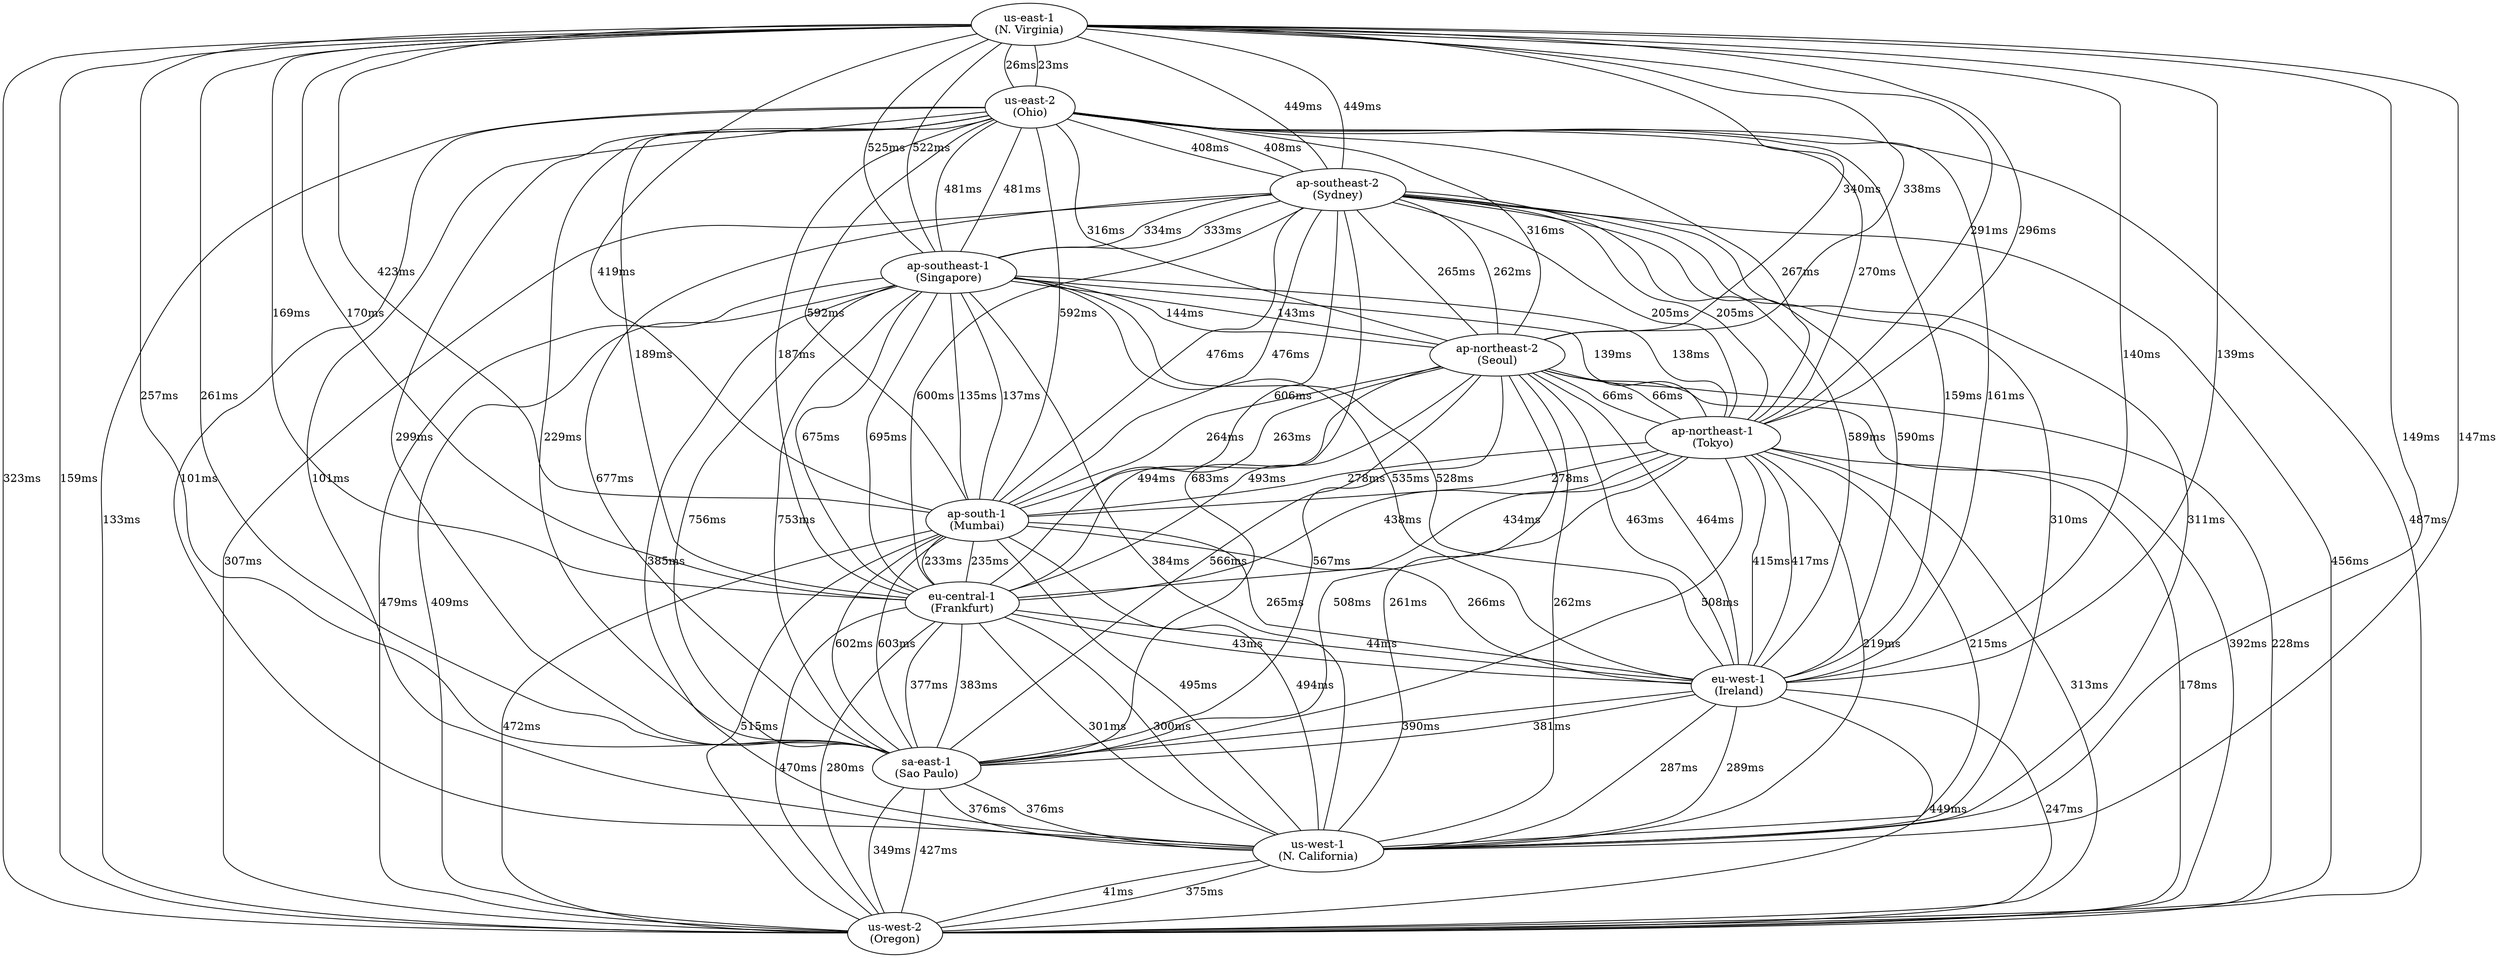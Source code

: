 graph "Inter-Region Latency" {
	overlap=scale
	splines=true
	"us-east-1\n(N. Virginia)"
	"us-east-1\n(N. Virginia)" -- "us-east-2\n(Ohio)" [label="26ms" len=0.001433740927503191]
	"us-east-1\n(N. Virginia)" -- "us-west-2\n(Oregon)" [label="323ms" len=0.022915153700407052]
	"us-east-1\n(N. Virginia)" -- "us-west-1\n(N. California)" [label="149ms" len=0.009783739826973866]
	"us-east-1\n(N. Virginia)" -- "sa-east-1\n(Sao Paulo)" [label="257ms" len=0.017820768791883546]
	"us-east-1\n(N. Virginia)" -- "eu-west-1\n(Ireland)" [label="140ms" len=0.009135679165437878]
	"us-east-1\n(N. Virginia)" -- "eu-central-1\n(Frankfurt)" [label="169ms" len=0.011237646722544759]
	"us-east-1\n(N. Virginia)" -- "ap-south-1\n(Mumbai)" [label="423ms" len=0.03083006242653346]
	"us-east-1\n(N. Virginia)" -- "ap-northeast-1\n(Tokyo)" [label="291ms" len=0.02043065489143811]
	"us-east-1\n(N. Virginia)" -- "ap-northeast-2\n(Seoul)" [label="340ms" len=0.024245257934768435]
	"us-east-1\n(N. Virginia)" -- "ap-southeast-1\n(Singapore)" [label="522ms" len=0.03885416259899361]
	"us-east-1\n(N. Virginia)" -- "ap-southeast-2\n(Sydney)" [label="449ms" len=0.032920845084231785]
	"us-east-2\n(Ohio)"
	"us-east-2\n(Ohio)" -- "us-east-1\n(N. Virginia)" [label="23ms" len=0.0012528544492192133]
	"us-east-2\n(Ohio)" -- "us-west-2\n(Oregon)" [label="487ms" len=0.03599828884341943]
	"us-east-2\n(Ohio)" -- "us-west-1\n(N. California)" [label="101ms" len=0.006379013351732399]
	"us-east-2\n(Ohio)" -- "sa-east-1\n(Sao Paulo)" [label="299ms" len=0.02104933147124035]
	"us-east-2\n(Ohio)" -- "eu-west-1\n(Ireland)" [label="159ms" len=0.010508405831286675]
	"us-east-2\n(Ohio)" -- "eu-central-1\n(Frankfurt)" [label="189ms" len=0.012708900647450526]
	"us-east-2\n(Ohio)" -- "ap-south-1\n(Mumbai)" [label="592ms" len=0.04462249786076243]
	"us-east-2\n(Ohio)" -- "ap-northeast-1\n(Tokyo)" [label="267ms" len=0.01858499238571581]
	"us-east-2\n(Ohio)" -- "ap-northeast-2\n(Seoul)" [label="316ms" len=0.022369474965526524]
	"us-east-2\n(Ohio)" -- "ap-southeast-1\n(Singapore)" [label="481ms" len=0.035510728671599344]
	"us-east-2\n(Ohio)" -- "ap-southeast-2\n(Sydney)" [label="408ms" len=0.029629626666350238]
	"us-west-2\n(Oregon)"
	"us-west-2\n(Oregon)" -- "us-east-1\n(N. Virginia)" [label="159ms" len=0.010508405831286675]
	"us-west-2\n(Oregon)" -- "us-east-2\n(Ohio)" [label="133ms" len=0.008634492270482616]
	"us-west-2\n(Oregon)" -- "us-west-1\n(N. California)" [label="41ms" len=0.0023662588016184916]
	"us-west-2\n(Oregon)" -- "sa-east-1\n(Sao Paulo)" [label="349ms" len=0.024952149835351038]
	"us-west-2\n(Oregon)" -- "eu-west-1\n(Ireland)" [label="247ms" len=0.017059513763416335]
	"us-west-2\n(Oregon)" -- "eu-central-1\n(Frankfurt)" [label="280ms" len=0.019582756983524054]
	"us-west-2\n(Oregon)" -- "ap-south-1\n(Mumbai)" [label="515ms" len=0.038281412326600324]
	"us-west-2\n(Oregon)" -- "ap-northeast-1\n(Tokyo)" [label="178ms" len=0.011897672290331044]
	"us-west-2\n(Oregon)" -- "ap-northeast-2\n(Seoul)" [label="228ms" len=0.015621701380046286]
	"us-west-2\n(Oregon)" -- "ap-southeast-1\n(Singapore)" [label="409ms" len=0.029709520246226126]
	"us-west-2\n(Oregon)" -- "ap-southeast-2\n(Sydney)" [label="307ms" len=0.021669665777629122]
	"us-west-1\n(N. California)"
	"us-west-1\n(N. California)" -- "us-east-1\n(N. Virginia)" [label="147ms" len=0.00963937926801934]
	"us-west-1\n(N. California)" -- "us-east-2\n(Ohio)" [label="101ms" len=0.006379013351732399]
	"us-west-1\n(N. California)" -- "us-west-2\n(Oregon)" [label="375ms" len=0.02700439143111413]
	"us-west-1\n(N. California)" -- "sa-east-1\n(Sao Paulo)" [label="376ms" len=0.027083614865924248]
	"us-west-1\n(N. California)" -- "eu-west-1\n(Ireland)" [label="289ms" len=0.02027624952046312]
	"us-west-1\n(N. California)" -- "eu-central-1\n(Frankfurt)" [label="300ms" len=0.0211267834200371]
	"us-west-1\n(N. California)" -- "ap-south-1\n(Mumbai)" [label="494ms" len=0.03656786827080455]
	"us-west-1\n(N. California)" -- "ap-northeast-1\n(Tokyo)" [label="215ms" len=0.01464476158821012]
	"us-west-1\n(N. California)" -- "ap-northeast-2\n(Seoul)" [label="261ms" len=0.01812610778169827]
	"us-west-1\n(N. California)" -- "ap-southeast-1\n(Singapore)" [label="384ms" len=0.027718156773679323]
	"us-west-1\n(N. California)" -- "ap-southeast-2\n(Sydney)" [label="310ms" len=0.0219027105163881]
	"sa-east-1\n(Sao Paulo)"
	"sa-east-1\n(Sao Paulo)" -- "us-east-1\n(N. Virginia)" [label="261ms" len=0.01812610778169827]
	"sa-east-1\n(Sao Paulo)" -- "us-east-2\n(Ohio)" [label="229ms" len=0.0156970857439183]
	"sa-east-1\n(Sao Paulo)" -- "us-west-2\n(Oregon)" [label="427ms" len=0.031150904581920207]
	"sa-east-1\n(Sao Paulo)" -- "us-west-1\n(N. California)" [label="376ms" len=0.027083614865924248]
	"sa-east-1\n(Sao Paulo)" -- "eu-west-1\n(Ireland)" [label="390ms" len=0.028194933053455648]
	"sa-east-1\n(Sao Paulo)" -- "eu-central-1\n(Frankfurt)" [label="383ms" len=0.027638766150509773]
	"sa-east-1\n(Sao Paulo)" -- "ap-south-1\n(Mumbai)" [label="603ms" len=0.04553538819611115]
	"sa-east-1\n(Sao Paulo)" -- "ap-northeast-1\n(Tokyo)" [label="508ms" len=0.03770944004363107]
	"sa-east-1\n(Sao Paulo)" -- "ap-northeast-2\n(Seoul)" [label="567ms" len=0.04255409558734208]
	"sa-east-1\n(Sao Paulo)" -- "ap-southeast-1\n(Singapore)" [label="756ms" len=0.0583947730701887]
	"sa-east-1\n(Sao Paulo)" -- "ap-southeast-2\n(Sydney)" [label="677ms" len=0.05171869233364666]
	"eu-west-1\n(Ireland)"
	"eu-west-1\n(Ireland)" -- "us-east-1\n(N. Virginia)" [label="139ms" len=0.00906392452009349]
	"eu-west-1\n(Ireland)" -- "us-east-2\n(Ohio)" [label="161ms" len=0.010653896260338313]
	"eu-west-1\n(Ireland)" -- "us-west-2\n(Oregon)" [label="449ms" len=0.032920845084231785]
	"eu-west-1\n(Ireland)" -- "us-west-1\n(N. California)" [label="287ms" len=0.020121950968260374]
	"eu-west-1\n(Ireland)" -- "sa-east-1\n(Sao Paulo)" [label="381ms" len=0.027480047130811397]
	"eu-west-1\n(Ireland)" -- "eu-central-1\n(Frankfurt)" [label="44ms" len=0.002557395779586341]
	"eu-west-1\n(Ireland)" -- "ap-south-1\n(Mumbai)" [label="266ms" len=0.01850843935595603]
	"eu-west-1\n(Ireland)" -- "ap-northeast-1\n(Tokyo)" [label="415ms" len=0.030189290493323258]
	"eu-west-1\n(Ireland)" -- "ap-northeast-2\n(Seoul)" [label="464ms" len=0.03413263201385815]
	"eu-west-1\n(Ireland)" -- "ap-southeast-1\n(Singapore)" [label="535ms" len=0.039919873851030456]
	"eu-west-1\n(Ireland)" -- "ap-southeast-2\n(Sydney)" [label="590ms" len=0.044456699050331915]
	"eu-central-1\n(Frankfurt)"
	"eu-central-1\n(Frankfurt)" -- "us-east-1\n(N. Virginia)" [label="170ms" len=0.011310812770729255]
	"eu-central-1\n(Frankfurt)" -- "us-east-2\n(Ohio)" [label="187ms" len=0.012561044876052216]
	"eu-central-1\n(Frankfurt)" -- "us-west-2\n(Oregon)" [label="470ms" len=0.03461845197481916]
	"eu-central-1\n(Frankfurt)" -- "us-west-1\n(N. California)" [label="301ms" len=0.021204261190498917]
	"eu-central-1\n(Frankfurt)" -- "sa-east-1\n(Sao Paulo)" [label="377ms" len=0.027162859373622537]
	"eu-central-1\n(Frankfurt)" -- "eu-west-1\n(Ireland)" [label="43ms" len=0.002493534039168433]
	"eu-central-1\n(Frankfurt)" -- "ap-south-1\n(Mumbai)" [label="233ms" len=0.015998951178230553]
	"eu-central-1\n(Frankfurt)" -- "ap-northeast-1\n(Tokyo)" [label="434ms" len=0.03171310039920857]
	"eu-central-1\n(Frankfurt)" -- "ap-northeast-2\n(Seoul)" [label="493ms" len=0.03648645009003192]
	"eu-central-1\n(Frankfurt)" -- "ap-southeast-1\n(Singapore)" [label="675ms" len=0.05155065052928508]
	"eu-central-1\n(Frankfurt)" -- "ap-southeast-2\n(Sydney)" [label="600ms" len=0.04528625163669503]
	"ap-south-1\n(Mumbai)"
	"ap-south-1\n(Mumbai)" -- "us-east-1\n(N. Virginia)" [label="419ms" len=0.0305095235288708]
	"ap-south-1\n(Mumbai)" -- "us-east-2\n(Ohio)" [label="592ms" len=0.04462249786076243]
	"ap-south-1\n(Mumbai)" -- "us-west-2\n(Oregon)" [label="472ms" len=0.0347805302260567]
	"ap-south-1\n(Mumbai)" -- "us-west-1\n(N. California)" [label="495ms" len=0.03664930293466926]
	"ap-south-1\n(Mumbai)" -- "sa-east-1\n(Sao Paulo)" [label="602ms" len=0.045452328873329936]
	"ap-south-1\n(Mumbai)" -- "eu-west-1\n(Ireland)" [label="265ms" len=0.018431915100186148]
	"ap-south-1\n(Mumbai)" -- "eu-central-1\n(Frankfurt)" [label="235ms" len=0.01615007890421941]
	"ap-south-1\n(Mumbai)" -- "ap-northeast-1\n(Tokyo)" [label="278ms" len=0.01942894753413642]
	"ap-south-1\n(Mumbai)" -- "ap-northeast-2\n(Seoul)" [label="264ms" len=0.018355419716111182]
	"ap-south-1\n(Mumbai)" -- "ap-southeast-1\n(Singapore)" [label="135ms" len=0.008777425365499518]
	"ap-south-1\n(Mumbai)" -- "ap-southeast-2\n(Sydney)" [label="476ms" len=0.0351048925435378]
	"ap-northeast-1\n(Tokyo)"
	"ap-northeast-1\n(Tokyo)" -- "us-east-1\n(N. Virginia)" [label="296ms" len=0.020817131334435978]
	"ap-northeast-1\n(Tokyo)" -- "us-east-2\n(Ohio)" [label="270ms" len=0.018814823152270614]
	"ap-northeast-1\n(Tokyo)" -- "us-west-2\n(Oregon)" [label="313ms" len=0.022135980894822428]
	"ap-northeast-1\n(Tokyo)" -- "us-west-1\n(N. California)" [label="219ms" len=0.01494474559149632]
	"ap-northeast-1\n(Tokyo)" -- "sa-east-1\n(Sao Paulo)" [label="508ms" len=0.03770944004363107]
	"ap-northeast-1\n(Tokyo)" -- "eu-west-1\n(Ireland)" [label="417ms" len=0.030349368613711444]
	"ap-northeast-1\n(Tokyo)" -- "eu-central-1\n(Frankfurt)" [label="438ms" len=0.032034763458644026]
	"ap-northeast-1\n(Tokyo)" -- "ap-south-1\n(Mumbai)" [label="278ms" len=0.01942894753413642]
	"ap-northeast-1\n(Tokyo)" -- "ap-northeast-2\n(Seoul)" [label="66ms" len=0.003994830243349343]
	"ap-northeast-1\n(Tokyo)" -- "ap-southeast-1\n(Singapore)" [label="138ms" len=0.008992221478654226]
	"ap-northeast-1\n(Tokyo)" -- "ap-southeast-2\n(Sydney)" [label="205ms" len=0.013897262063149177]
	"ap-northeast-2\n(Seoul)"
	"ap-northeast-2\n(Seoul)" -- "us-east-1\n(N. Virginia)" [label="338ms" len=0.024088423077162847]
	"ap-northeast-2\n(Seoul)" -- "us-east-2\n(Ohio)" [label="316ms" len=0.022369474965526524]
	"ap-northeast-2\n(Seoul)" -- "us-west-2\n(Oregon)" [label="392ms" len=0.028354022112794326]
	"ap-northeast-2\n(Seoul)" -- "us-west-1\n(N. California)" [label="262ms" len=0.018202515957389042]
	"ap-northeast-2\n(Seoul)" -- "sa-east-1\n(Sao Paulo)" [label="566ms" len=0.04247154642484139]
	"ap-northeast-2\n(Seoul)" -- "eu-west-1\n(Ireland)" [label="463ms" len=0.03405172286148142]
	"ap-northeast-2\n(Seoul)" -- "eu-central-1\n(Frankfurt)" [label="494ms" len=0.03656786827080455]
	"ap-northeast-2\n(Seoul)" -- "ap-south-1\n(Mumbai)" [label="263ms" len=0.01827895330213919]
	"ap-northeast-2\n(Seoul)" -- "ap-northeast-1\n(Tokyo)" [label="66ms" len=0.003994830243349343]
	"ap-northeast-2\n(Seoul)" -- "ap-southeast-1\n(Singapore)" [label="144ms" len=0.009423207215153814]
	"ap-northeast-2\n(Seoul)" -- "ap-southeast-2\n(Sydney)" [label="262ms" len=0.018202515957389042]
	"ap-southeast-1\n(Singapore)"
	"ap-southeast-1\n(Singapore)" -- "us-east-1\n(N. Virginia)" [label="525ms" len=0.03909986282445168]
	"ap-southeast-1\n(Singapore)" -- "us-east-2\n(Ohio)" [label="481ms" len=0.035510728671599344]
	"ap-southeast-1\n(Singapore)" -- "us-west-2\n(Oregon)" [label="479ms" len=0.03534834334755797]
	"ap-southeast-1\n(Singapore)" -- "us-west-1\n(N. California)" [label="385ms" len=0.027797568074204776]
	"ap-southeast-1\n(Singapore)" -- "sa-east-1\n(Sao Paulo)" [label="753ms" len=0.058139925886517646]
	"ap-southeast-1\n(Singapore)" -- "eu-west-1\n(Ireland)" [label="528ms" len=0.03934570349088685]
	"ap-southeast-1\n(Singapore)" -- "eu-central-1\n(Frankfurt)" [label="695ms" len=0.05323328720010899]
	"ap-southeast-1\n(Singapore)" -- "ap-south-1\n(Mumbai)" [label="137ms" len=0.008920570377551248]
	"ap-southeast-1\n(Singapore)" -- "ap-northeast-1\n(Tokyo)" [label="139ms" len=0.00906392452009349]
	"ap-southeast-1\n(Singapore)" -- "ap-northeast-2\n(Seoul)" [label="143ms" len=0.00935124942854285]
	"ap-southeast-1\n(Singapore)" -- "ap-southeast-2\n(Sydney)" [label="333ms" len=0.023696742911135226]
	"ap-southeast-2\n(Sydney)"
	"ap-southeast-2\n(Sydney)" -- "us-east-1\n(N. Virginia)" [label="449ms" len=0.032920845084231785]
	"ap-southeast-2\n(Sydney)" -- "us-east-2\n(Ohio)" [label="408ms" len=0.029629626666350238]
	"ap-southeast-2\n(Sydney)" -- "us-west-2\n(Oregon)" [label="456ms" len=0.03348584995760039]
	"ap-southeast-2\n(Sydney)" -- "us-west-1\n(N. California)" [label="311ms" len=0.021980442335026606]
	"ap-southeast-2\n(Sydney)" -- "sa-east-1\n(Sao Paulo)" [label="683ms" len=0.052223115123756755]
	"ap-southeast-2\n(Sydney)" -- "eu-west-1\n(Ireland)" [label="589ms" len=0.04437382070697962]
	"ap-southeast-2\n(Sydney)" -- "eu-central-1\n(Frankfurt)" [label="606ms" len=0.04578464873538838]
	"ap-southeast-2\n(Sydney)" -- "ap-south-1\n(Mumbai)" [label="476ms" len=0.0351048925435378]
	"ap-southeast-2\n(Sydney)" -- "ap-northeast-1\n(Tokyo)" [label="205ms" len=0.013897262063149177]
	"ap-southeast-2\n(Sydney)" -- "ap-northeast-2\n(Seoul)" [label="265ms" len=0.018431915100186148]
	"ap-southeast-2\n(Sydney)" -- "ap-southeast-1\n(Singapore)" [label="334ms" len=0.023775032183080302]
}
